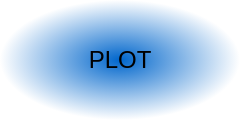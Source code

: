 <mxfile version="17.5.0" type="device"><diagram id="a2R6a9AsqdR6aMzfcyiB" name="Page-1"><mxGraphModel dx="193" dy="107" grid="1" gridSize="10" guides="1" tooltips="1" connect="1" arrows="1" fold="1" page="1" pageScale="1" pageWidth="1169" pageHeight="827" math="0" shadow="0"><root><mxCell id="0"/><mxCell id="1" parent="0"/><mxCell id="o4kftXhTIRwTzNrIdgiq-1" value="PLOT" style="rounded=1;whiteSpace=wrap;html=1;arcSize=43;fillColor=#0066CC;strokeColor=none;gradientColor=#ffffff;gradientDirection=radial;" vertex="1" parent="1"><mxGeometry x="500" y="220" width="120" height="60" as="geometry"/></mxCell></root></mxGraphModel></diagram></mxfile>